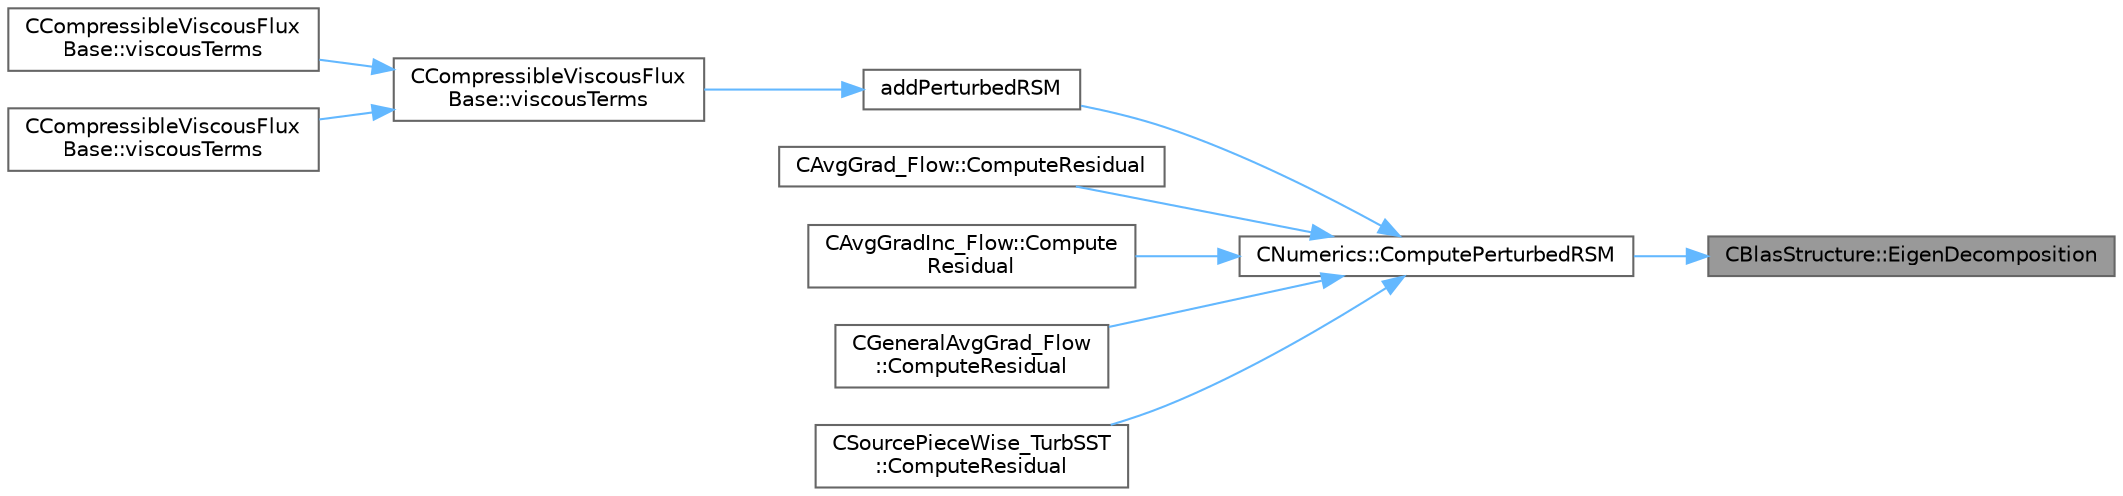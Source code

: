 digraph "CBlasStructure::EigenDecomposition"
{
 // LATEX_PDF_SIZE
  bgcolor="transparent";
  edge [fontname=Helvetica,fontsize=10,labelfontname=Helvetica,labelfontsize=10];
  node [fontname=Helvetica,fontsize=10,shape=box,height=0.2,width=0.4];
  rankdir="RL";
  Node1 [id="Node000001",label="CBlasStructure::EigenDecomposition",height=0.2,width=0.4,color="gray40", fillcolor="grey60", style="filled", fontcolor="black",tooltip="Decomposes the symmetric matrix A_ij, into eigenvectors and eigenvalues."];
  Node1 -> Node2 [id="edge1_Node000001_Node000002",dir="back",color="steelblue1",style="solid",tooltip=" "];
  Node2 [id="Node000002",label="CNumerics::ComputePerturbedRSM",height=0.2,width=0.4,color="grey40", fillcolor="white", style="filled",URL="$classCNumerics.html#a63e8563eb6e5e4afd133f3147e2d3390",tooltip="Perturb the Reynolds stress tensor based on parameters."];
  Node2 -> Node3 [id="edge2_Node000002_Node000003",dir="back",color="steelblue1",style="solid",tooltip=" "];
  Node3 [id="Node000003",label="addPerturbedRSM",height=0.2,width=0.4,color="grey40", fillcolor="white", style="filled",URL="$diffusion_2common_8hpp.html#a280131aa990e531f4da1ffc2aa30c691",tooltip="Add perturbed stress tensor."];
  Node3 -> Node4 [id="edge3_Node000003_Node000004",dir="back",color="steelblue1",style="solid",tooltip=" "];
  Node4 [id="Node000004",label="CCompressibleViscousFlux\lBase::viscousTerms",height=0.2,width=0.4,color="grey40", fillcolor="white", style="filled",URL="$classCCompressibleViscousFluxBase.html#a2feac6faba6a30370c0632c74d6d4cf4",tooltip="Add viscous contributions to flux and jacobians."];
  Node4 -> Node5 [id="edge4_Node000004_Node000005",dir="back",color="steelblue1",style="solid",tooltip=" "];
  Node5 [id="Node000005",label="CCompressibleViscousFlux\lBase::viscousTerms",height=0.2,width=0.4,color="grey40", fillcolor="white", style="filled",URL="$classCCompressibleViscousFluxBase.html#a2ed1fc02c008a93e70565d1616aba51c",tooltip=" "];
  Node4 -> Node6 [id="edge5_Node000004_Node000006",dir="back",color="steelblue1",style="solid",tooltip=" "];
  Node6 [id="Node000006",label="CCompressibleViscousFlux\lBase::viscousTerms",height=0.2,width=0.4,color="grey40", fillcolor="white", style="filled",URL="$classCCompressibleViscousFluxBase.html#a71992376825d66ce25f7363fa7e7932c",tooltip=" "];
  Node2 -> Node7 [id="edge6_Node000002_Node000007",dir="back",color="steelblue1",style="solid",tooltip=" "];
  Node7 [id="Node000007",label="CAvgGrad_Flow::ComputeResidual",height=0.2,width=0.4,color="grey40", fillcolor="white", style="filled",URL="$classCAvgGrad__Flow.html#a24116483420da4c85e134442cbce7590",tooltip="Compute the viscous flow residual using an average of gradients."];
  Node2 -> Node8 [id="edge7_Node000002_Node000008",dir="back",color="steelblue1",style="solid",tooltip=" "];
  Node8 [id="Node000008",label="CAvgGradInc_Flow::Compute\lResidual",height=0.2,width=0.4,color="grey40", fillcolor="white", style="filled",URL="$classCAvgGradInc__Flow.html#a01d7de2a96934050c3cc1ccda489dd0c",tooltip="Compute the viscous flow residual using an average of gradients."];
  Node2 -> Node9 [id="edge8_Node000002_Node000009",dir="back",color="steelblue1",style="solid",tooltip=" "];
  Node9 [id="Node000009",label="CGeneralAvgGrad_Flow\l::ComputeResidual",height=0.2,width=0.4,color="grey40", fillcolor="white", style="filled",URL="$classCGeneralAvgGrad__Flow.html#af77f9f862b6b097256d3521a829e97d9",tooltip="Compute the viscous flow residual using an average of gradients."];
  Node2 -> Node10 [id="edge9_Node000002_Node000010",dir="back",color="steelblue1",style="solid",tooltip=" "];
  Node10 [id="Node000010",label="CSourcePieceWise_TurbSST\l::ComputeResidual",height=0.2,width=0.4,color="grey40", fillcolor="white", style="filled",URL="$classCSourcePieceWise__TurbSST.html#a6d1441810be5842a599a57908180032c",tooltip="Residual for source term integration."];
}
